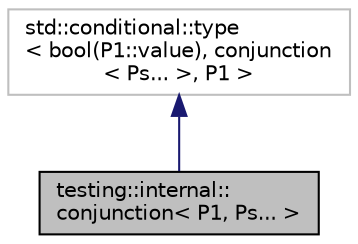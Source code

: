 digraph "testing::internal::conjunction&lt; P1, Ps... &gt;"
{
 // LATEX_PDF_SIZE
  edge [fontname="Helvetica",fontsize="10",labelfontname="Helvetica",labelfontsize="10"];
  node [fontname="Helvetica",fontsize="10",shape=record];
  Node1 [label="testing::internal::\lconjunction\< P1, Ps... \>",height=0.2,width=0.4,color="black", fillcolor="grey75", style="filled", fontcolor="black",tooltip=" "];
  Node2 -> Node1 [dir="back",color="midnightblue",fontsize="10",style="solid",fontname="Helvetica"];
  Node2 [label="std::conditional::type\l\< bool(P1::value), conjunction\l\< Ps... \>, P1 \>",height=0.2,width=0.4,color="grey75", fillcolor="white", style="filled",tooltip=" "];
}

